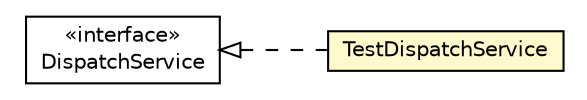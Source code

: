 #!/usr/local/bin/dot
#
# Class diagram 
# Generated by UMLGraph version R5_6-24-gf6e263 (http://www.umlgraph.org/)
#

digraph G {
	edge [fontname="Helvetica",fontsize=10,labelfontname="Helvetica",labelfontsize=10];
	node [fontname="Helvetica",fontsize=10,shape=plaintext];
	nodesep=0.25;
	ranksep=0.5;
	rankdir=LR;
	// com.gwtplatform.dispatch.shared.DispatchService
	c382604 [label=<<table title="com.gwtplatform.dispatch.shared.DispatchService" border="0" cellborder="1" cellspacing="0" cellpadding="2" port="p" href="../dispatch/shared/DispatchService.html">
		<tr><td><table border="0" cellspacing="0" cellpadding="1">
<tr><td align="center" balign="center"> &#171;interface&#187; </td></tr>
<tr><td align="center" balign="center"> DispatchService </td></tr>
		</table></td></tr>
		</table>>, URL="../dispatch/shared/DispatchService.html", fontname="Helvetica", fontcolor="black", fontsize=10.0];
	// com.gwtplatform.tester.TestDispatchService
	c382676 [label=<<table title="com.gwtplatform.tester.TestDispatchService" border="0" cellborder="1" cellspacing="0" cellpadding="2" port="p" bgcolor="lemonChiffon" href="./TestDispatchService.html">
		<tr><td><table border="0" cellspacing="0" cellpadding="1">
<tr><td align="center" balign="center"> TestDispatchService </td></tr>
		</table></td></tr>
		</table>>, URL="./TestDispatchService.html", fontname="Helvetica", fontcolor="black", fontsize=10.0];
	//com.gwtplatform.tester.TestDispatchService implements com.gwtplatform.dispatch.shared.DispatchService
	c382604:p -> c382676:p [dir=back,arrowtail=empty,style=dashed];
}

